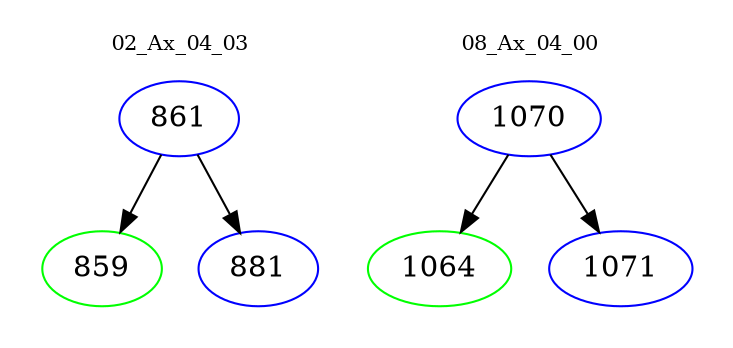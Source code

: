 digraph{
subgraph cluster_0 {
color = white
label = "02_Ax_04_03";
fontsize=10;
T0_861 [label="861", color="blue"]
T0_861 -> T0_859 [color="black"]
T0_859 [label="859", color="green"]
T0_861 -> T0_881 [color="black"]
T0_881 [label="881", color="blue"]
}
subgraph cluster_1 {
color = white
label = "08_Ax_04_00";
fontsize=10;
T1_1070 [label="1070", color="blue"]
T1_1070 -> T1_1064 [color="black"]
T1_1064 [label="1064", color="green"]
T1_1070 -> T1_1071 [color="black"]
T1_1071 [label="1071", color="blue"]
}
}
